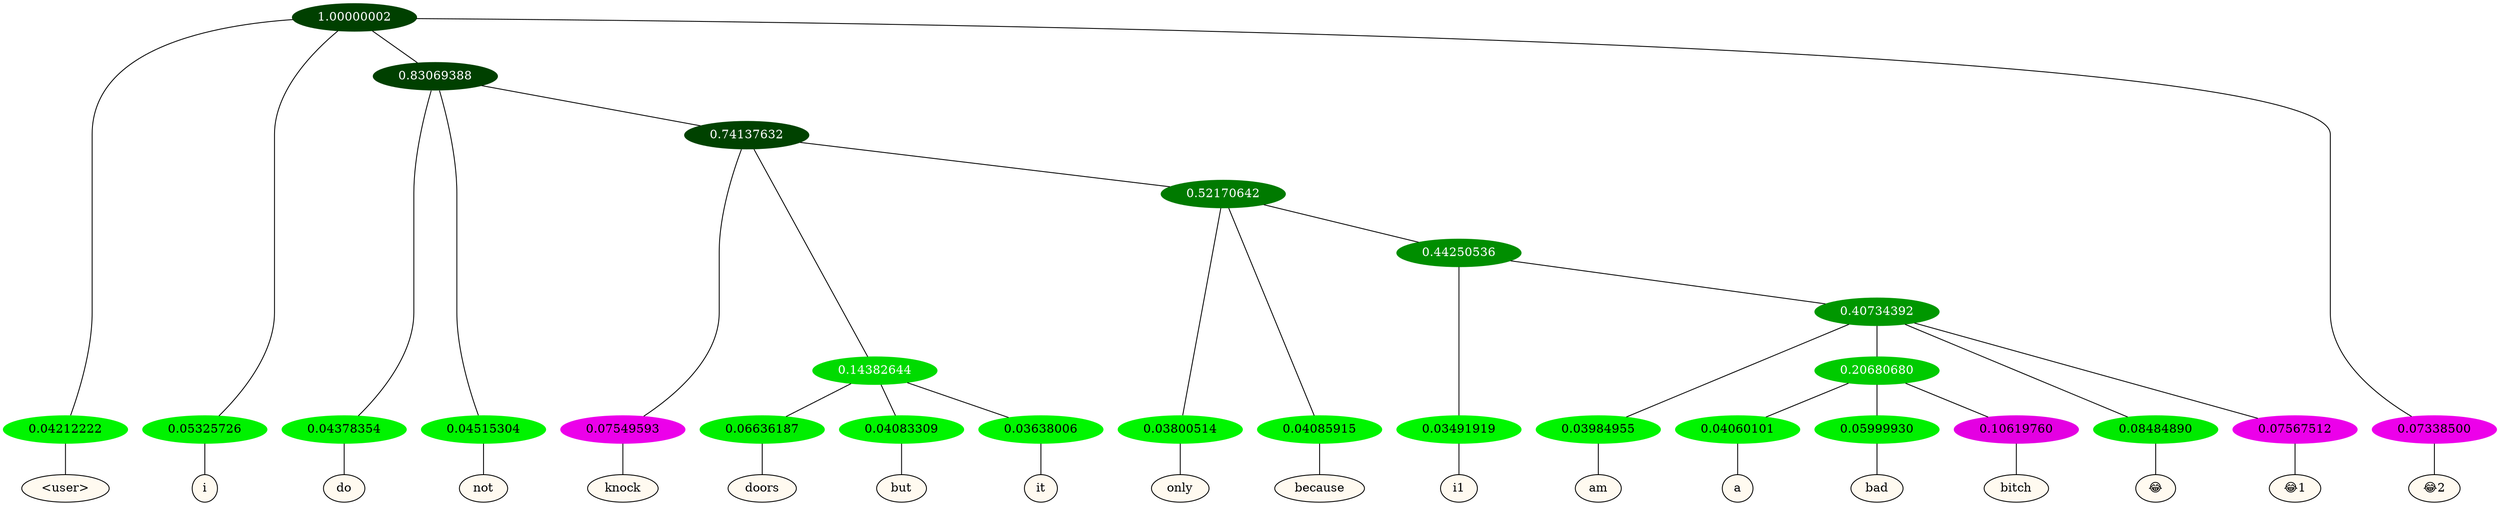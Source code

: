 graph {
	node [format=png height=0.15 nodesep=0.001 ordering=out overlap=prism overlap_scaling=0.01 ranksep=0.001 ratio=0.2 style=filled width=0.15]
	{
		rank=same
		a_w_1 [label="\<user\>" color=black fillcolor=floralwhite style="filled,solid"]
		a_w_2 [label=i color=black fillcolor=floralwhite style="filled,solid"]
		a_w_5 [label=do color=black fillcolor=floralwhite style="filled,solid"]
		a_w_6 [label=not color=black fillcolor=floralwhite style="filled,solid"]
		a_w_8 [label=knock color=black fillcolor=floralwhite style="filled,solid"]
		a_w_11 [label=doors color=black fillcolor=floralwhite style="filled,solid"]
		a_w_12 [label=but color=black fillcolor=floralwhite style="filled,solid"]
		a_w_13 [label=it color=black fillcolor=floralwhite style="filled,solid"]
		a_w_14 [label=only color=black fillcolor=floralwhite style="filled,solid"]
		a_w_15 [label=because color=black fillcolor=floralwhite style="filled,solid"]
		a_w_17 [label=i1 color=black fillcolor=floralwhite style="filled,solid"]
		a_w_19 [label=am color=black fillcolor=floralwhite style="filled,solid"]
		a_w_23 [label=a color=black fillcolor=floralwhite style="filled,solid"]
		a_w_24 [label=bad color=black fillcolor=floralwhite style="filled,solid"]
		a_w_25 [label=bitch color=black fillcolor=floralwhite style="filled,solid"]
		a_w_21 [label="😂" color=black fillcolor=floralwhite style="filled,solid"]
		a_w_22 [label="😂1" color=black fillcolor=floralwhite style="filled,solid"]
		a_w_4 [label="😂2" color=black fillcolor=floralwhite style="filled,solid"]
	}
	a_n_1 -- a_w_1
	a_n_2 -- a_w_2
	a_n_5 -- a_w_5
	a_n_6 -- a_w_6
	a_n_8 -- a_w_8
	a_n_11 -- a_w_11
	a_n_12 -- a_w_12
	a_n_13 -- a_w_13
	a_n_14 -- a_w_14
	a_n_15 -- a_w_15
	a_n_17 -- a_w_17
	a_n_19 -- a_w_19
	a_n_23 -- a_w_23
	a_n_24 -- a_w_24
	a_n_25 -- a_w_25
	a_n_21 -- a_w_21
	a_n_22 -- a_w_22
	a_n_4 -- a_w_4
	{
		rank=same
		a_n_1 [label=0.04212222 color="0.334 1.000 0.958" fontcolor=black]
		a_n_2 [label=0.05325726 color="0.334 1.000 0.947" fontcolor=black]
		a_n_5 [label=0.04378354 color="0.334 1.000 0.956" fontcolor=black]
		a_n_6 [label=0.04515304 color="0.334 1.000 0.955" fontcolor=black]
		a_n_8 [label=0.07549593 color="0.835 1.000 0.925" fontcolor=black]
		a_n_11 [label=0.06636187 color="0.334 1.000 0.934" fontcolor=black]
		a_n_12 [label=0.04083309 color="0.334 1.000 0.959" fontcolor=black]
		a_n_13 [label=0.03638006 color="0.334 1.000 0.964" fontcolor=black]
		a_n_14 [label=0.03800514 color="0.334 1.000 0.962" fontcolor=black]
		a_n_15 [label=0.04085915 color="0.334 1.000 0.959" fontcolor=black]
		a_n_17 [label=0.03491919 color="0.334 1.000 0.965" fontcolor=black]
		a_n_19 [label=0.03984955 color="0.334 1.000 0.960" fontcolor=black]
		a_n_23 [label=0.04060101 color="0.334 1.000 0.959" fontcolor=black]
		a_n_24 [label=0.05999930 color="0.334 1.000 0.940" fontcolor=black]
		a_n_25 [label=0.10619760 color="0.835 1.000 0.894" fontcolor=black]
		a_n_21 [label=0.08484890 color="0.334 1.000 0.915" fontcolor=black]
		a_n_22 [label=0.07567512 color="0.835 1.000 0.924" fontcolor=black]
		a_n_4 [label=0.07338500 color="0.835 1.000 0.927" fontcolor=black]
	}
	a_n_0 [label=1.00000002 color="0.334 1.000 0.250" fontcolor=grey99]
	a_n_0 -- a_n_1
	a_n_0 -- a_n_2
	a_n_3 [label=0.83069388 color="0.334 1.000 0.250" fontcolor=grey99]
	a_n_0 -- a_n_3
	a_n_0 -- a_n_4
	a_n_3 -- a_n_5
	a_n_3 -- a_n_6
	a_n_7 [label=0.74137632 color="0.334 1.000 0.259" fontcolor=grey99]
	a_n_3 -- a_n_7
	a_n_7 -- a_n_8
	a_n_9 [label=0.14382644 color="0.334 1.000 0.856" fontcolor=grey99]
	a_n_7 -- a_n_9
	a_n_10 [label=0.52170642 color="0.334 1.000 0.478" fontcolor=grey99]
	a_n_7 -- a_n_10
	a_n_9 -- a_n_11
	a_n_9 -- a_n_12
	a_n_9 -- a_n_13
	a_n_10 -- a_n_14
	a_n_10 -- a_n_15
	a_n_16 [label=0.44250536 color="0.334 1.000 0.557" fontcolor=grey99]
	a_n_10 -- a_n_16
	a_n_16 -- a_n_17
	a_n_18 [label=0.40734392 color="0.334 1.000 0.593" fontcolor=grey99]
	a_n_16 -- a_n_18
	a_n_18 -- a_n_19
	a_n_20 [label=0.20680680 color="0.334 1.000 0.793" fontcolor=grey99]
	a_n_18 -- a_n_20
	a_n_18 -- a_n_21
	a_n_18 -- a_n_22
	a_n_20 -- a_n_23
	a_n_20 -- a_n_24
	a_n_20 -- a_n_25
}
